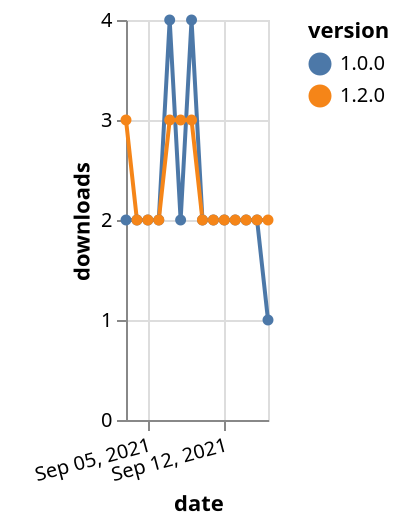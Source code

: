 {"$schema": "https://vega.github.io/schema/vega-lite/v5.json", "description": "A simple bar chart with embedded data.", "data": {"values": [{"date": "2021-09-03", "total": 720, "delta": 2, "version": "1.0.0"}, {"date": "2021-09-04", "total": 722, "delta": 2, "version": "1.0.0"}, {"date": "2021-09-05", "total": 724, "delta": 2, "version": "1.0.0"}, {"date": "2021-09-06", "total": 726, "delta": 2, "version": "1.0.0"}, {"date": "2021-09-07", "total": 730, "delta": 4, "version": "1.0.0"}, {"date": "2021-09-08", "total": 732, "delta": 2, "version": "1.0.0"}, {"date": "2021-09-09", "total": 736, "delta": 4, "version": "1.0.0"}, {"date": "2021-09-10", "total": 738, "delta": 2, "version": "1.0.0"}, {"date": "2021-09-11", "total": 740, "delta": 2, "version": "1.0.0"}, {"date": "2021-09-12", "total": 742, "delta": 2, "version": "1.0.0"}, {"date": "2021-09-13", "total": 744, "delta": 2, "version": "1.0.0"}, {"date": "2021-09-14", "total": 746, "delta": 2, "version": "1.0.0"}, {"date": "2021-09-15", "total": 748, "delta": 2, "version": "1.0.0"}, {"date": "2021-09-16", "total": 749, "delta": 1, "version": "1.0.0"}, {"date": "2021-09-03", "total": 234, "delta": 3, "version": "1.2.0"}, {"date": "2021-09-04", "total": 236, "delta": 2, "version": "1.2.0"}, {"date": "2021-09-05", "total": 238, "delta": 2, "version": "1.2.0"}, {"date": "2021-09-06", "total": 240, "delta": 2, "version": "1.2.0"}, {"date": "2021-09-07", "total": 243, "delta": 3, "version": "1.2.0"}, {"date": "2021-09-08", "total": 246, "delta": 3, "version": "1.2.0"}, {"date": "2021-09-09", "total": 249, "delta": 3, "version": "1.2.0"}, {"date": "2021-09-10", "total": 251, "delta": 2, "version": "1.2.0"}, {"date": "2021-09-11", "total": 253, "delta": 2, "version": "1.2.0"}, {"date": "2021-09-12", "total": 255, "delta": 2, "version": "1.2.0"}, {"date": "2021-09-13", "total": 257, "delta": 2, "version": "1.2.0"}, {"date": "2021-09-14", "total": 259, "delta": 2, "version": "1.2.0"}, {"date": "2021-09-15", "total": 261, "delta": 2, "version": "1.2.0"}, {"date": "2021-09-16", "total": 263, "delta": 2, "version": "1.2.0"}]}, "width": "container", "mark": {"type": "line", "point": {"filled": true}}, "encoding": {"x": {"field": "date", "type": "temporal", "timeUnit": "yearmonthdate", "title": "date", "axis": {"labelAngle": -15}}, "y": {"field": "delta", "type": "quantitative", "title": "downloads"}, "color": {"field": "version", "type": "nominal"}, "tooltip": {"field": "delta"}}}